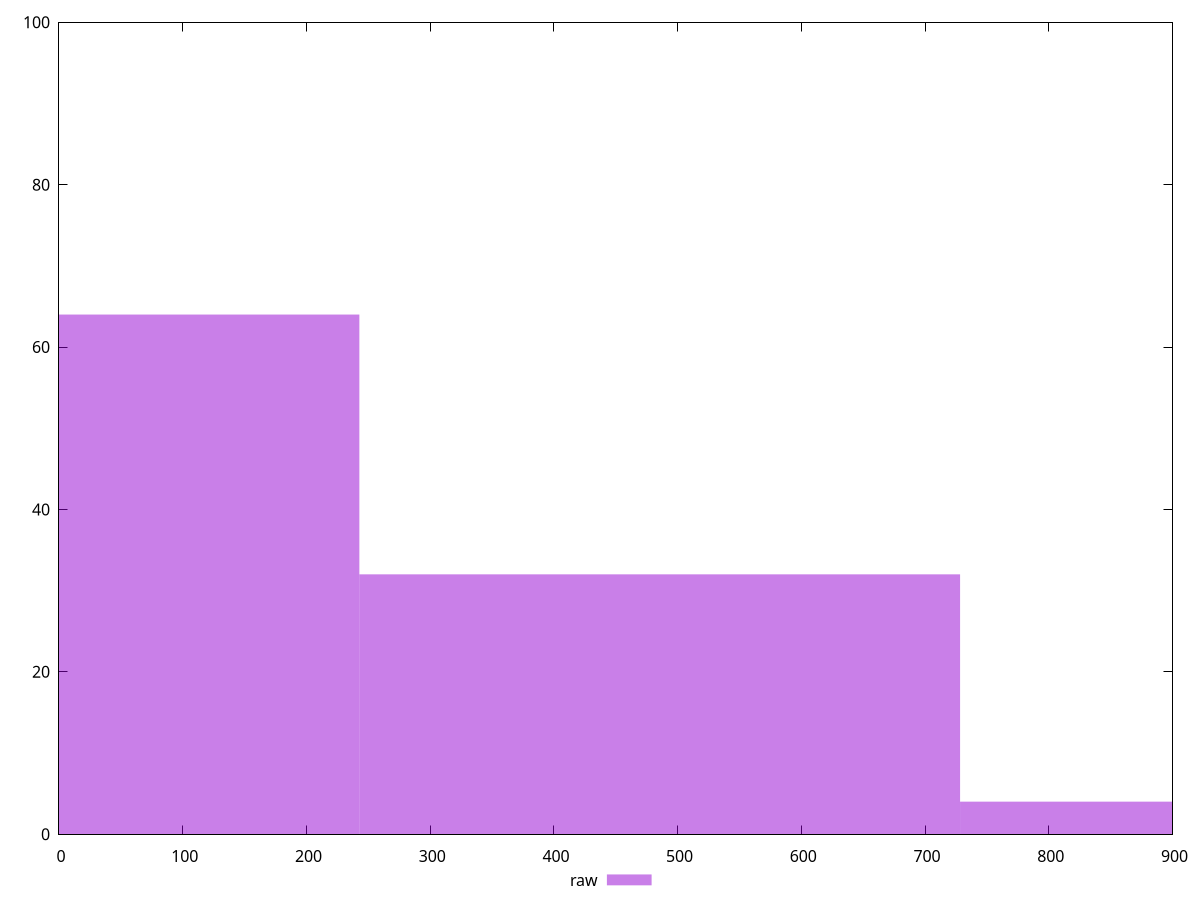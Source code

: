 reset

$raw <<EOF
0 64
485.54174502041224 32
971.0834900408245 4
EOF

set key outside below
set boxwidth 485.54174502041224
set xrange [0:900]
set yrange [0:100]
set trange [0:100]
set style fill transparent solid 0.5 noborder
set terminal svg size 640, 490 enhanced background rgb 'white'
set output "report_00015_2021-02-09T16-11-33.973Z/unused-css-rules/samples/pages/raw/histogram.svg"

plot $raw title "raw" with boxes

reset
